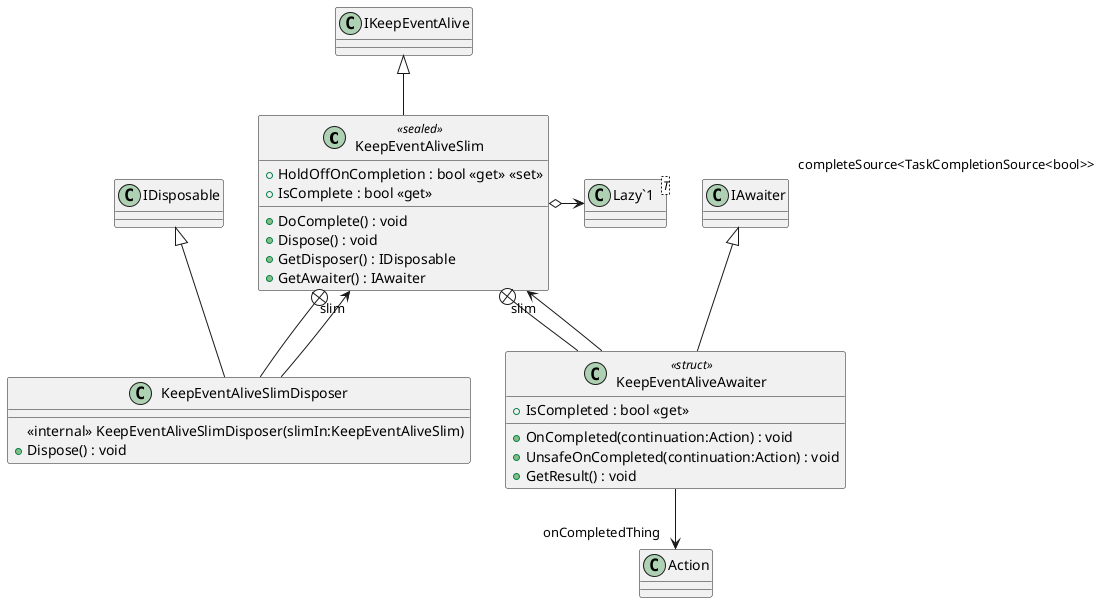 @startuml
class KeepEventAliveSlim <<sealed>> {
    + HoldOffOnCompletion : bool <<get>> <<set>>
    + IsComplete : bool <<get>>
    + DoComplete() : void
    + Dispose() : void
    + GetDisposer() : IDisposable
    + GetAwaiter() : IAwaiter
}
class KeepEventAliveSlimDisposer {
    <<internal>> KeepEventAliveSlimDisposer(slimIn:KeepEventAliveSlim)
    + Dispose() : void
}
class KeepEventAliveAwaiter <<struct>> {
    + OnCompleted(continuation:Action) : void
    + UnsafeOnCompleted(continuation:Action) : void
    + GetResult() : void
    + IsCompleted : bool <<get>>
}
class "Lazy`1"<T> {
}
IKeepEventAlive <|-- KeepEventAliveSlim
KeepEventAliveSlim o-> "completeSource<TaskCompletionSource<bool>>" "Lazy`1"
KeepEventAliveSlim +-- KeepEventAliveSlimDisposer
IDisposable <|-- KeepEventAliveSlimDisposer
KeepEventAliveSlimDisposer --> "slim" KeepEventAliveSlim
KeepEventAliveSlim +-- KeepEventAliveAwaiter
IAwaiter <|-- KeepEventAliveAwaiter
KeepEventAliveAwaiter --> "slim" KeepEventAliveSlim
KeepEventAliveAwaiter --> "onCompletedThing" Action
@enduml
